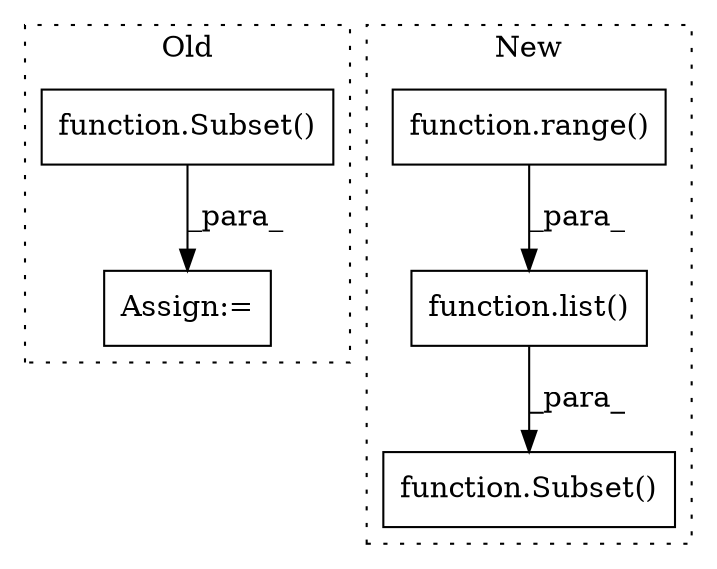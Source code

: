 digraph G {
subgraph cluster0 {
1 [label="function.Subset()" a="75" s="3750,3792" l="7,1" shape="box"];
5 [label="Assign:=" a="68" s="3747" l="3" shape="box"];
label = "Old";
style="dotted";
}
subgraph cluster1 {
2 [label="function.Subset()" a="75" s="4017,4073" l="20,10" shape="box"];
3 [label="function.range()" a="75" s="4054,4071" l="6,1" shape="box"];
4 [label="function.list()" a="75" s="4049,4072" l="5,1" shape="box"];
label = "New";
style="dotted";
}
1 -> 5 [label="_para_"];
3 -> 4 [label="_para_"];
4 -> 2 [label="_para_"];
}
